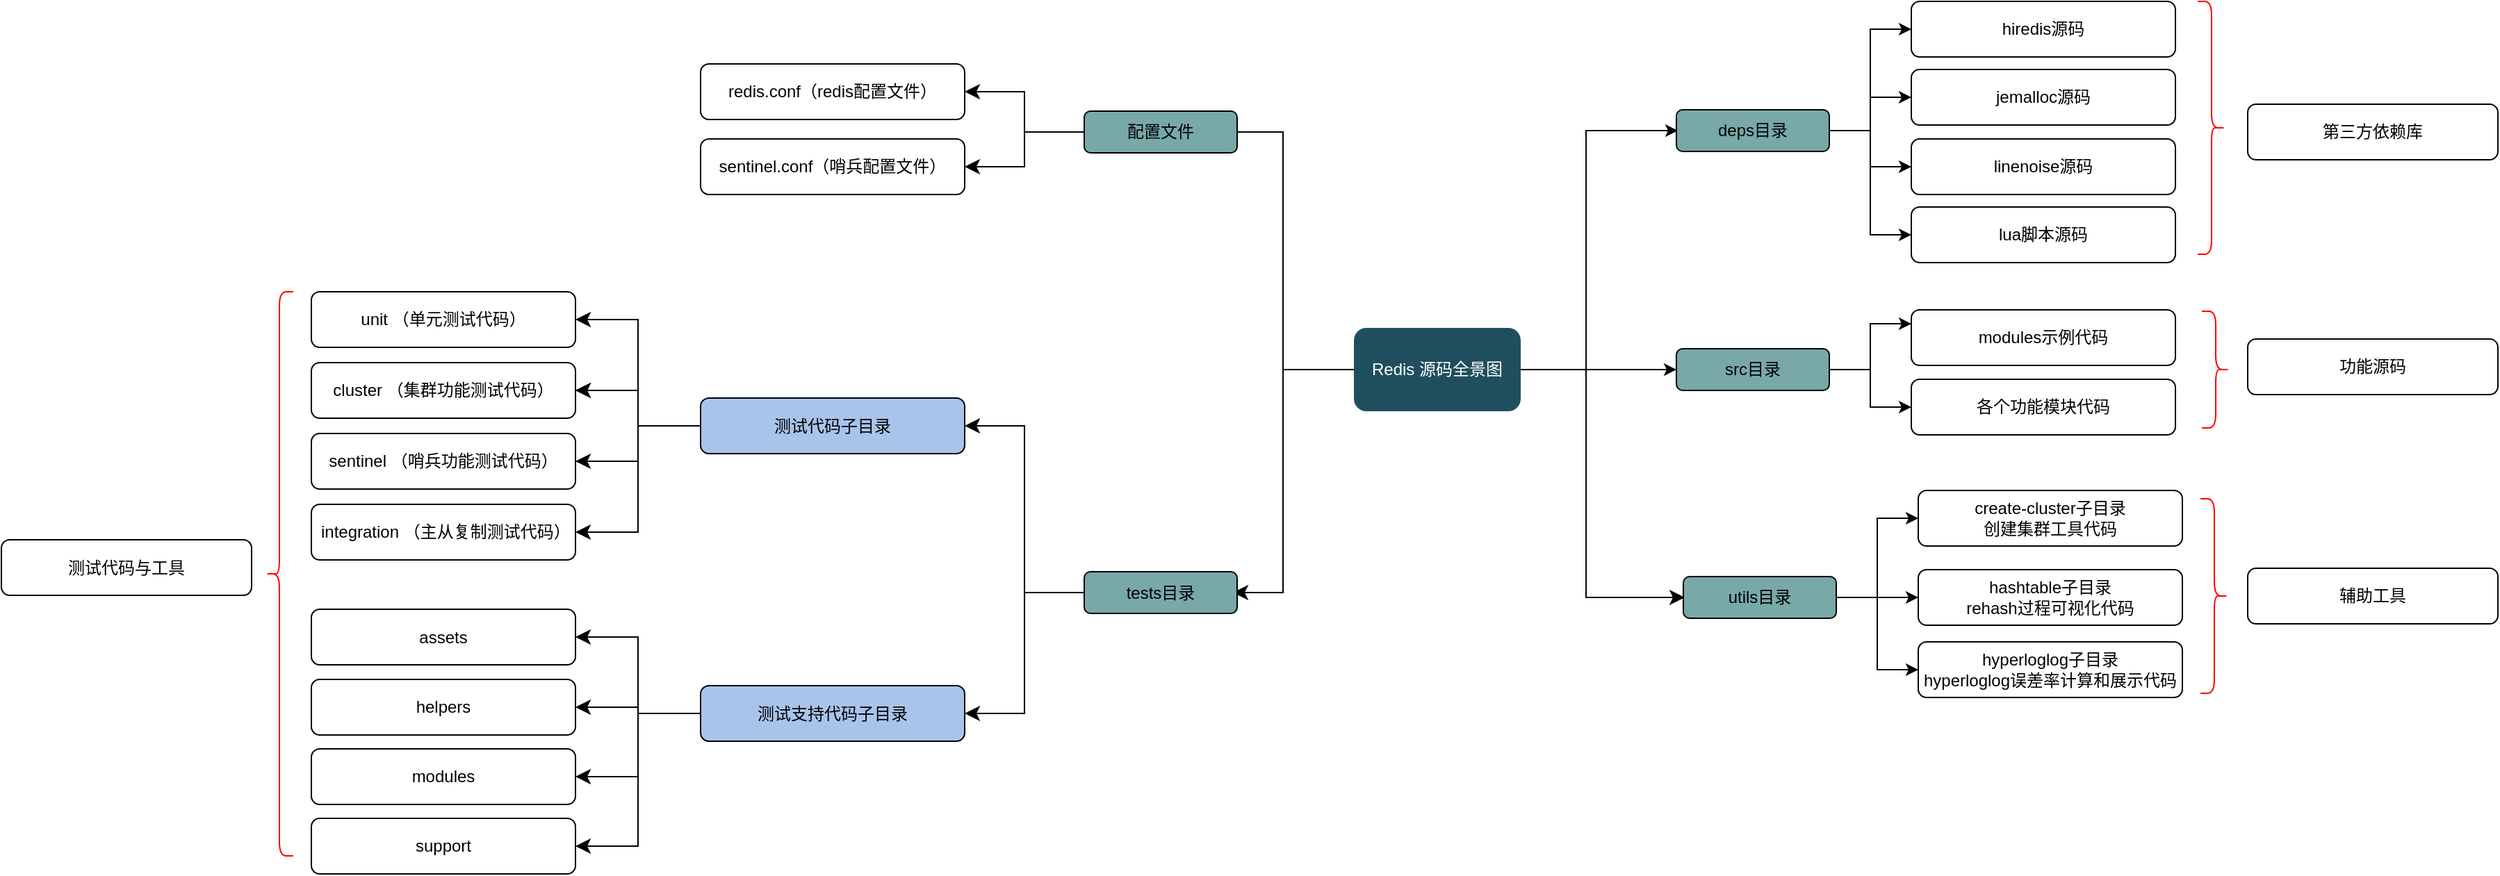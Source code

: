 <mxfile version="20.8.16" type="device"><diagram id="prtHgNgQTEPvFCAcTncT" name="Page-1"><mxGraphModel dx="2014" dy="510" grid="0" gridSize="10" guides="1" tooltips="1" connect="1" arrows="1" fold="1" page="1" pageScale="1" pageWidth="827" pageHeight="1169" math="0" shadow="0"><root><mxCell id="0"/><mxCell id="1" parent="0"/><mxCell id="h0zg-hB0bWepwU6eBuZw-267" style="edgeStyle=orthogonalEdgeStyle;rounded=0;orthogonalLoop=1;jettySize=auto;html=1;entryX=0;entryY=0.5;entryDx=0;entryDy=0;" parent="1" edge="1"><mxGeometry relative="1" as="geometry"><mxPoint x="361" y="513.048" as="sourcePoint"/><mxPoint x="477" y="341" as="targetPoint"/><Array as="points"><mxPoint x="411" y="513"/><mxPoint x="411" y="341"/></Array></mxGeometry></mxCell><mxCell id="h0zg-hB0bWepwU6eBuZw-268" style="edgeStyle=orthogonalEdgeStyle;rounded=0;orthogonalLoop=1;jettySize=auto;html=1;entryX=0;entryY=0.5;entryDx=0;entryDy=0;" parent="1" source="h0zg-hB0bWepwU6eBuZw-1" target="h0zg-hB0bWepwU6eBuZw-241" edge="1"><mxGeometry relative="1" as="geometry"/></mxCell><mxCell id="h0zg-hB0bWepwU6eBuZw-269" style="edgeStyle=orthogonalEdgeStyle;rounded=0;orthogonalLoop=1;jettySize=auto;html=1;" parent="1" edge="1"><mxGeometry relative="1" as="geometry"><mxPoint x="225" y="512.957" as="sourcePoint"/><mxPoint x="86" y="342.0" as="targetPoint"/><Array as="points"><mxPoint x="193" y="513"/><mxPoint x="193" y="342"/></Array></mxGeometry></mxCell><mxCell id="yDkjoZAtQmtELQLDghP4-11" style="edgeStyle=orthogonalEdgeStyle;rounded=0;orthogonalLoop=1;jettySize=auto;html=1;entryX=0;entryY=0.5;entryDx=0;entryDy=0;fontSize=12;startSize=8;endSize=8;" edge="1" parent="1"><mxGeometry relative="1" as="geometry"><mxPoint x="347" y="513" as="sourcePoint"/><mxPoint x="482" y="677" as="targetPoint"/><Array as="points"><mxPoint x="411" y="513"/><mxPoint x="411" y="677"/></Array></mxGeometry></mxCell><mxCell id="yDkjoZAtQmtELQLDghP4-25" style="edgeStyle=orthogonalEdgeStyle;rounded=0;orthogonalLoop=1;jettySize=auto;html=1;entryX=1;entryY=0.5;entryDx=0;entryDy=0;fontSize=12;startSize=8;endSize=8;exitX=0;exitY=0.5;exitDx=0;exitDy=0;" edge="1" parent="1" source="h0zg-hB0bWepwU6eBuZw-1"><mxGeometry relative="1" as="geometry"><mxPoint x="237" y="513.048" as="sourcePoint"/><mxPoint x="157" y="673.5" as="targetPoint"/><Array as="points"><mxPoint x="193" y="513"/><mxPoint x="193" y="674"/></Array></mxGeometry></mxCell><mxCell id="h0zg-hB0bWepwU6eBuZw-1" value="Redis 源码全景图" style="whiteSpace=wrap;html=1;fillColor=#1f4f5f;strokeColor=none;fontColor=#ffffff;rounded=1;" parent="1" vertex="1"><mxGeometry x="244" y="483" width="120" height="60" as="geometry"/></mxCell><mxCell id="h0zg-hB0bWepwU6eBuZw-4" value="hiredis源码" style="rounded=1;whiteSpace=wrap;html=1;" parent="1" vertex="1"><mxGeometry x="645" y="248" width="190" height="40" as="geometry"/></mxCell><mxCell id="h0zg-hB0bWepwU6eBuZw-5" value="jemalloc源码" style="rounded=1;whiteSpace=wrap;html=1;" parent="1" vertex="1"><mxGeometry x="645" y="297" width="190" height="40" as="geometry"/></mxCell><mxCell id="h0zg-hB0bWepwU6eBuZw-6" value="linenoise源码" style="rounded=1;whiteSpace=wrap;html=1;" parent="1" vertex="1"><mxGeometry x="645" y="347" width="190" height="40" as="geometry"/></mxCell><mxCell id="h0zg-hB0bWepwU6eBuZw-7" value="lua脚本源码" style="rounded=1;whiteSpace=wrap;html=1;" parent="1" vertex="1"><mxGeometry x="645" y="396" width="190" height="40" as="geometry"/></mxCell><mxCell id="h0zg-hB0bWepwU6eBuZw-14" value="modules示例代码" style="rounded=1;whiteSpace=wrap;html=1;" parent="1" vertex="1"><mxGeometry x="645" y="470" width="190" height="40" as="geometry"/></mxCell><mxCell id="h0zg-hB0bWepwU6eBuZw-15" value="各个功能模块代码" style="rounded=1;whiteSpace=wrap;html=1;" parent="1" vertex="1"><mxGeometry x="645" y="520" width="190" height="40" as="geometry"/></mxCell><mxCell id="h0zg-hB0bWepwU6eBuZw-23" value="redis.conf（redis配置文件）" style="rounded=1;whiteSpace=wrap;html=1;" parent="1" vertex="1"><mxGeometry x="-226" y="293" width="190" height="40" as="geometry"/></mxCell><mxCell id="h0zg-hB0bWepwU6eBuZw-25" value="sentinel.conf（哨兵配置文件）" style="rounded=1;whiteSpace=wrap;html=1;" parent="1" vertex="1"><mxGeometry x="-226" y="347" width="190" height="40" as="geometry"/></mxCell><mxCell id="h0zg-hB0bWepwU6eBuZw-258" style="edgeStyle=orthogonalEdgeStyle;rounded=0;orthogonalLoop=1;jettySize=auto;html=1;entryX=0;entryY=0.5;entryDx=0;entryDy=0;" parent="1" source="h0zg-hB0bWepwU6eBuZw-28" target="h0zg-hB0bWepwU6eBuZw-30" edge="1"><mxGeometry relative="1" as="geometry"/></mxCell><mxCell id="h0zg-hB0bWepwU6eBuZw-259" style="edgeStyle=orthogonalEdgeStyle;rounded=0;orthogonalLoop=1;jettySize=auto;html=1;" parent="1" source="h0zg-hB0bWepwU6eBuZw-28" target="h0zg-hB0bWepwU6eBuZw-36" edge="1"><mxGeometry relative="1" as="geometry"/></mxCell><mxCell id="h0zg-hB0bWepwU6eBuZw-260" style="edgeStyle=orthogonalEdgeStyle;rounded=0;orthogonalLoop=1;jettySize=auto;html=1;entryX=0;entryY=0.5;entryDx=0;entryDy=0;" parent="1" source="h0zg-hB0bWepwU6eBuZw-28" target="h0zg-hB0bWepwU6eBuZw-37" edge="1"><mxGeometry relative="1" as="geometry"/></mxCell><mxCell id="h0zg-hB0bWepwU6eBuZw-28" value="utils目录" style="rounded=1;whiteSpace=wrap;html=1;fillColor=#78A8A8;" parent="1" vertex="1"><mxGeometry x="481" y="662" width="110" height="30" as="geometry"/></mxCell><mxCell id="h0zg-hB0bWepwU6eBuZw-30" value="create-cluster子目录&lt;br&gt;创建集群工具代码" style="rounded=1;whiteSpace=wrap;html=1;" parent="1" vertex="1"><mxGeometry x="650" y="600" width="190" height="40" as="geometry"/></mxCell><mxCell id="yDkjoZAtQmtELQLDghP4-15" style="edgeStyle=orthogonalEdgeStyle;rounded=0;orthogonalLoop=1;jettySize=auto;html=1;entryX=1;entryY=0.5;entryDx=0;entryDy=0;fontSize=12;startSize=8;endSize=8;" edge="1" parent="1" source="h0zg-hB0bWepwU6eBuZw-33" target="h0zg-hB0bWepwU6eBuZw-34"><mxGeometry relative="1" as="geometry"/></mxCell><mxCell id="yDkjoZAtQmtELQLDghP4-16" style="edgeStyle=orthogonalEdgeStyle;rounded=0;orthogonalLoop=1;jettySize=auto;html=1;entryX=1;entryY=0.5;entryDx=0;entryDy=0;fontSize=12;startSize=8;endSize=8;" edge="1" parent="1" source="h0zg-hB0bWepwU6eBuZw-33" target="h0zg-hB0bWepwU6eBuZw-46"><mxGeometry relative="1" as="geometry"/></mxCell><mxCell id="yDkjoZAtQmtELQLDghP4-17" style="edgeStyle=orthogonalEdgeStyle;rounded=0;orthogonalLoop=1;jettySize=auto;html=1;entryX=1;entryY=0.5;entryDx=0;entryDy=0;fontSize=12;startSize=8;endSize=8;" edge="1" parent="1" source="h0zg-hB0bWepwU6eBuZw-33" target="h0zg-hB0bWepwU6eBuZw-45"><mxGeometry relative="1" as="geometry"/></mxCell><mxCell id="yDkjoZAtQmtELQLDghP4-18" value="" style="edgeStyle=orthogonalEdgeStyle;rounded=0;orthogonalLoop=1;jettySize=auto;html=1;fontSize=12;startSize=8;endSize=8;" edge="1" parent="1" source="h0zg-hB0bWepwU6eBuZw-33" target="h0zg-hB0bWepwU6eBuZw-46"><mxGeometry relative="1" as="geometry"/></mxCell><mxCell id="yDkjoZAtQmtELQLDghP4-19" style="edgeStyle=orthogonalEdgeStyle;rounded=0;orthogonalLoop=1;jettySize=auto;html=1;entryX=1;entryY=0.5;entryDx=0;entryDy=0;fontSize=12;startSize=8;endSize=8;" edge="1" parent="1" source="h0zg-hB0bWepwU6eBuZw-33" target="h0zg-hB0bWepwU6eBuZw-47"><mxGeometry relative="1" as="geometry"/></mxCell><mxCell id="h0zg-hB0bWepwU6eBuZw-33" value="测试代码子目录" style="rounded=1;whiteSpace=wrap;html=1;fillColor=#A9C4EB;" parent="1" vertex="1"><mxGeometry x="-226" y="533.5" width="190" height="40" as="geometry"/></mxCell><mxCell id="h0zg-hB0bWepwU6eBuZw-34" value="unit （单元测试代码）" style="rounded=1;whiteSpace=wrap;html=1;" parent="1" vertex="1"><mxGeometry x="-506" y="457" width="190" height="40" as="geometry"/></mxCell><mxCell id="h0zg-hB0bWepwU6eBuZw-36" value="hashtable子目录&lt;br&gt;rehash过程可视化代码" style="rounded=1;whiteSpace=wrap;html=1;" parent="1" vertex="1"><mxGeometry x="650" y="657" width="190" height="40" as="geometry"/></mxCell><mxCell id="h0zg-hB0bWepwU6eBuZw-37" value="hyperloglog子目录&lt;br&gt;hyperloglog误差率计算和展示代码" style="rounded=1;whiteSpace=wrap;html=1;" parent="1" vertex="1"><mxGeometry x="650" y="709" width="190" height="40" as="geometry"/></mxCell><mxCell id="h0zg-hB0bWepwU6eBuZw-45" value="sentinel （哨兵功能测试代码）" style="rounded=1;whiteSpace=wrap;html=1;" parent="1" vertex="1"><mxGeometry x="-506" y="559" width="190" height="40" as="geometry"/></mxCell><mxCell id="h0zg-hB0bWepwU6eBuZw-46" value="cluster （集群功能测试代码）" style="rounded=1;whiteSpace=wrap;html=1;" parent="1" vertex="1"><mxGeometry x="-506" y="508" width="190" height="40" as="geometry"/></mxCell><mxCell id="h0zg-hB0bWepwU6eBuZw-47" value="&amp;nbsp;integration （主从复制测试代码）" style="rounded=1;whiteSpace=wrap;html=1;" parent="1" vertex="1"><mxGeometry x="-506" y="610" width="190" height="40" as="geometry"/></mxCell><mxCell id="yDkjoZAtQmtELQLDghP4-13" style="edgeStyle=orthogonalEdgeStyle;rounded=0;orthogonalLoop=1;jettySize=auto;html=1;entryX=1;entryY=0.5;entryDx=0;entryDy=0;fontSize=12;startSize=8;endSize=8;" edge="1" parent="1" source="h0zg-hB0bWepwU6eBuZw-48" target="h0zg-hB0bWepwU6eBuZw-33"><mxGeometry relative="1" as="geometry"/></mxCell><mxCell id="yDkjoZAtQmtELQLDghP4-14" style="edgeStyle=orthogonalEdgeStyle;rounded=0;orthogonalLoop=1;jettySize=auto;html=1;entryX=1;entryY=0.5;entryDx=0;entryDy=0;fontSize=12;startSize=8;endSize=8;" edge="1" parent="1" source="h0zg-hB0bWepwU6eBuZw-48" target="h0zg-hB0bWepwU6eBuZw-49"><mxGeometry relative="1" as="geometry"/></mxCell><mxCell id="h0zg-hB0bWepwU6eBuZw-48" value="tests目录" style="rounded=1;whiteSpace=wrap;html=1;fillColor=#78A8A8;" parent="1" vertex="1"><mxGeometry x="50" y="658.5" width="110" height="30" as="geometry"/></mxCell><mxCell id="yDkjoZAtQmtELQLDghP4-20" style="edgeStyle=orthogonalEdgeStyle;rounded=0;orthogonalLoop=1;jettySize=auto;html=1;entryX=1;entryY=0.5;entryDx=0;entryDy=0;fontSize=12;startSize=8;endSize=8;" edge="1" parent="1" source="h0zg-hB0bWepwU6eBuZw-49" target="h0zg-hB0bWepwU6eBuZw-55"><mxGeometry relative="1" as="geometry"/></mxCell><mxCell id="yDkjoZAtQmtELQLDghP4-21" style="edgeStyle=orthogonalEdgeStyle;rounded=0;orthogonalLoop=1;jettySize=auto;html=1;entryX=1;entryY=0.5;entryDx=0;entryDy=0;fontSize=12;startSize=8;endSize=8;" edge="1" parent="1" source="h0zg-hB0bWepwU6eBuZw-49" target="h0zg-hB0bWepwU6eBuZw-57"><mxGeometry relative="1" as="geometry"/></mxCell><mxCell id="yDkjoZAtQmtELQLDghP4-22" style="edgeStyle=orthogonalEdgeStyle;rounded=0;orthogonalLoop=1;jettySize=auto;html=1;entryX=1;entryY=0.5;entryDx=0;entryDy=0;fontSize=12;startSize=8;endSize=8;" edge="1" parent="1" source="h0zg-hB0bWepwU6eBuZw-49" target="h0zg-hB0bWepwU6eBuZw-58"><mxGeometry relative="1" as="geometry"/></mxCell><mxCell id="yDkjoZAtQmtELQLDghP4-23" style="edgeStyle=orthogonalEdgeStyle;rounded=0;orthogonalLoop=1;jettySize=auto;html=1;entryX=1;entryY=0.5;entryDx=0;entryDy=0;fontSize=12;startSize=8;endSize=8;" edge="1" parent="1" source="h0zg-hB0bWepwU6eBuZw-49" target="h0zg-hB0bWepwU6eBuZw-59"><mxGeometry relative="1" as="geometry"/></mxCell><mxCell id="h0zg-hB0bWepwU6eBuZw-49" value="测试支持代码子目录" style="rounded=1;whiteSpace=wrap;html=1;fillColor=#A9C4EB;" parent="1" vertex="1"><mxGeometry x="-226" y="740.5" width="190" height="40" as="geometry"/></mxCell><mxCell id="h0zg-hB0bWepwU6eBuZw-55" value="assets" style="rounded=1;whiteSpace=wrap;html=1;" parent="1" vertex="1"><mxGeometry x="-506" y="685.5" width="190" height="40" as="geometry"/></mxCell><mxCell id="h0zg-hB0bWepwU6eBuZw-57" value="helpers" style="rounded=1;whiteSpace=wrap;html=1;" parent="1" vertex="1"><mxGeometry x="-506" y="736" width="190" height="40" as="geometry"/></mxCell><mxCell id="h0zg-hB0bWepwU6eBuZw-58" value="modules" style="rounded=1;whiteSpace=wrap;html=1;" parent="1" vertex="1"><mxGeometry x="-506" y="786" width="190" height="40" as="geometry"/></mxCell><mxCell id="h0zg-hB0bWepwU6eBuZw-59" value="support" style="rounded=1;whiteSpace=wrap;html=1;" parent="1" vertex="1"><mxGeometry x="-506" y="836" width="190" height="40" as="geometry"/></mxCell><mxCell id="h0zg-hB0bWepwU6eBuZw-178" value="测试代码与工具" style="rounded=1;whiteSpace=wrap;html=1;" parent="1" vertex="1"><mxGeometry x="-729" y="635.5" width="180" height="40" as="geometry"/></mxCell><mxCell id="h0zg-hB0bWepwU6eBuZw-179" value="辅助工具" style="rounded=1;whiteSpace=wrap;html=1;" parent="1" vertex="1"><mxGeometry x="887" y="656" width="180" height="40" as="geometry"/></mxCell><mxCell id="h0zg-hB0bWepwU6eBuZw-180" value="功能源码" style="rounded=1;whiteSpace=wrap;html=1;" parent="1" vertex="1"><mxGeometry x="887" y="491" width="180" height="40" as="geometry"/></mxCell><mxCell id="h0zg-hB0bWepwU6eBuZw-181" value="第三方依赖库" style="rounded=1;whiteSpace=wrap;html=1;" parent="1" vertex="1"><mxGeometry x="887" y="322" width="180" height="40" as="geometry"/></mxCell><mxCell id="h0zg-hB0bWepwU6eBuZw-250" style="edgeStyle=orthogonalEdgeStyle;rounded=0;orthogonalLoop=1;jettySize=auto;html=1;entryX=0;entryY=0.5;entryDx=0;entryDy=0;" parent="1" source="h0zg-hB0bWepwU6eBuZw-240" target="h0zg-hB0bWepwU6eBuZw-4" edge="1"><mxGeometry relative="1" as="geometry"/></mxCell><mxCell id="h0zg-hB0bWepwU6eBuZw-251" style="edgeStyle=orthogonalEdgeStyle;rounded=0;orthogonalLoop=1;jettySize=auto;html=1;" parent="1" source="h0zg-hB0bWepwU6eBuZw-240" target="h0zg-hB0bWepwU6eBuZw-5" edge="1"><mxGeometry relative="1" as="geometry"/></mxCell><mxCell id="h0zg-hB0bWepwU6eBuZw-252" style="edgeStyle=orthogonalEdgeStyle;rounded=0;orthogonalLoop=1;jettySize=auto;html=1;" parent="1" source="h0zg-hB0bWepwU6eBuZw-240" target="h0zg-hB0bWepwU6eBuZw-6" edge="1"><mxGeometry relative="1" as="geometry"/></mxCell><mxCell id="h0zg-hB0bWepwU6eBuZw-253" style="edgeStyle=orthogonalEdgeStyle;rounded=0;orthogonalLoop=1;jettySize=auto;html=1;entryX=0;entryY=0.5;entryDx=0;entryDy=0;" parent="1" source="h0zg-hB0bWepwU6eBuZw-240" target="h0zg-hB0bWepwU6eBuZw-7" edge="1"><mxGeometry relative="1" as="geometry"/></mxCell><mxCell id="h0zg-hB0bWepwU6eBuZw-240" value="deps目录" style="rounded=1;whiteSpace=wrap;html=1;fillColor=#78a8a8;" parent="1" vertex="1"><mxGeometry x="476" y="326" width="110" height="30" as="geometry"/></mxCell><mxCell id="h0zg-hB0bWepwU6eBuZw-254" style="edgeStyle=orthogonalEdgeStyle;rounded=0;orthogonalLoop=1;jettySize=auto;html=1;entryX=0;entryY=0.25;entryDx=0;entryDy=0;" parent="1" source="h0zg-hB0bWepwU6eBuZw-241" target="h0zg-hB0bWepwU6eBuZw-14" edge="1"><mxGeometry relative="1" as="geometry"/></mxCell><mxCell id="h0zg-hB0bWepwU6eBuZw-255" style="edgeStyle=orthogonalEdgeStyle;rounded=0;orthogonalLoop=1;jettySize=auto;html=1;entryX=0;entryY=0.5;entryDx=0;entryDy=0;" parent="1" source="h0zg-hB0bWepwU6eBuZw-241" target="h0zg-hB0bWepwU6eBuZw-15" edge="1"><mxGeometry relative="1" as="geometry"/></mxCell><mxCell id="h0zg-hB0bWepwU6eBuZw-241" value="src目录" style="rounded=1;whiteSpace=wrap;html=1;fillColor=#78A8A8;" parent="1" vertex="1"><mxGeometry x="476" y="498" width="110" height="30" as="geometry"/></mxCell><mxCell id="yDkjoZAtQmtELQLDghP4-9" style="edgeStyle=orthogonalEdgeStyle;rounded=0;orthogonalLoop=1;jettySize=auto;html=1;entryX=1;entryY=0.5;entryDx=0;entryDy=0;fontSize=12;startSize=8;endSize=8;" edge="1" parent="1" source="h0zg-hB0bWepwU6eBuZw-242" target="h0zg-hB0bWepwU6eBuZw-23"><mxGeometry relative="1" as="geometry"/></mxCell><mxCell id="yDkjoZAtQmtELQLDghP4-10" style="edgeStyle=orthogonalEdgeStyle;rounded=0;orthogonalLoop=1;jettySize=auto;html=1;entryX=1;entryY=0.5;entryDx=0;entryDy=0;fontSize=12;startSize=8;endSize=8;" edge="1" parent="1" source="h0zg-hB0bWepwU6eBuZw-242" target="h0zg-hB0bWepwU6eBuZw-25"><mxGeometry relative="1" as="geometry"/></mxCell><mxCell id="h0zg-hB0bWepwU6eBuZw-242" value="配置文件" style="rounded=1;whiteSpace=wrap;html=1;fillColor=#78A8A8;" parent="1" vertex="1"><mxGeometry x="50" y="327" width="110" height="30" as="geometry"/></mxCell><mxCell id="yDkjoZAtQmtELQLDghP4-1" value="" style="shape=curlyBracket;whiteSpace=wrap;html=1;rounded=1;flipH=1;labelPosition=right;verticalLabelPosition=middle;align=left;verticalAlign=middle;fontSize=16;size=0.5;strokeColor=#FF0000;strokeWidth=1;" vertex="1" parent="1"><mxGeometry x="851" y="248" width="20" height="182" as="geometry"/></mxCell><mxCell id="yDkjoZAtQmtELQLDghP4-3" value="" style="shape=curlyBracket;whiteSpace=wrap;html=1;rounded=1;flipH=1;labelPosition=right;verticalLabelPosition=middle;align=left;verticalAlign=middle;fontSize=16;size=0.5;strokeColor=#FF0000;strokeWidth=1;" vertex="1" parent="1"><mxGeometry x="854" y="471" width="20" height="84" as="geometry"/></mxCell><mxCell id="yDkjoZAtQmtELQLDghP4-4" value="" style="shape=curlyBracket;whiteSpace=wrap;html=1;rounded=1;flipH=1;labelPosition=right;verticalLabelPosition=middle;align=left;verticalAlign=middle;fontSize=16;size=0.5;strokeColor=#FF0000;strokeWidth=1;" vertex="1" parent="1"><mxGeometry x="853" y="606" width="20" height="140" as="geometry"/></mxCell><mxCell id="yDkjoZAtQmtELQLDghP4-6" value="" style="shape=curlyBracket;whiteSpace=wrap;html=1;rounded=1;flipH=1;labelPosition=right;verticalLabelPosition=middle;align=left;verticalAlign=middle;fontSize=16;size=0.5;strokeColor=#FF0000;strokeWidth=1;direction=west;" vertex="1" parent="1"><mxGeometry x="-539" y="457" width="20" height="406" as="geometry"/></mxCell></root></mxGraphModel></diagram></mxfile>